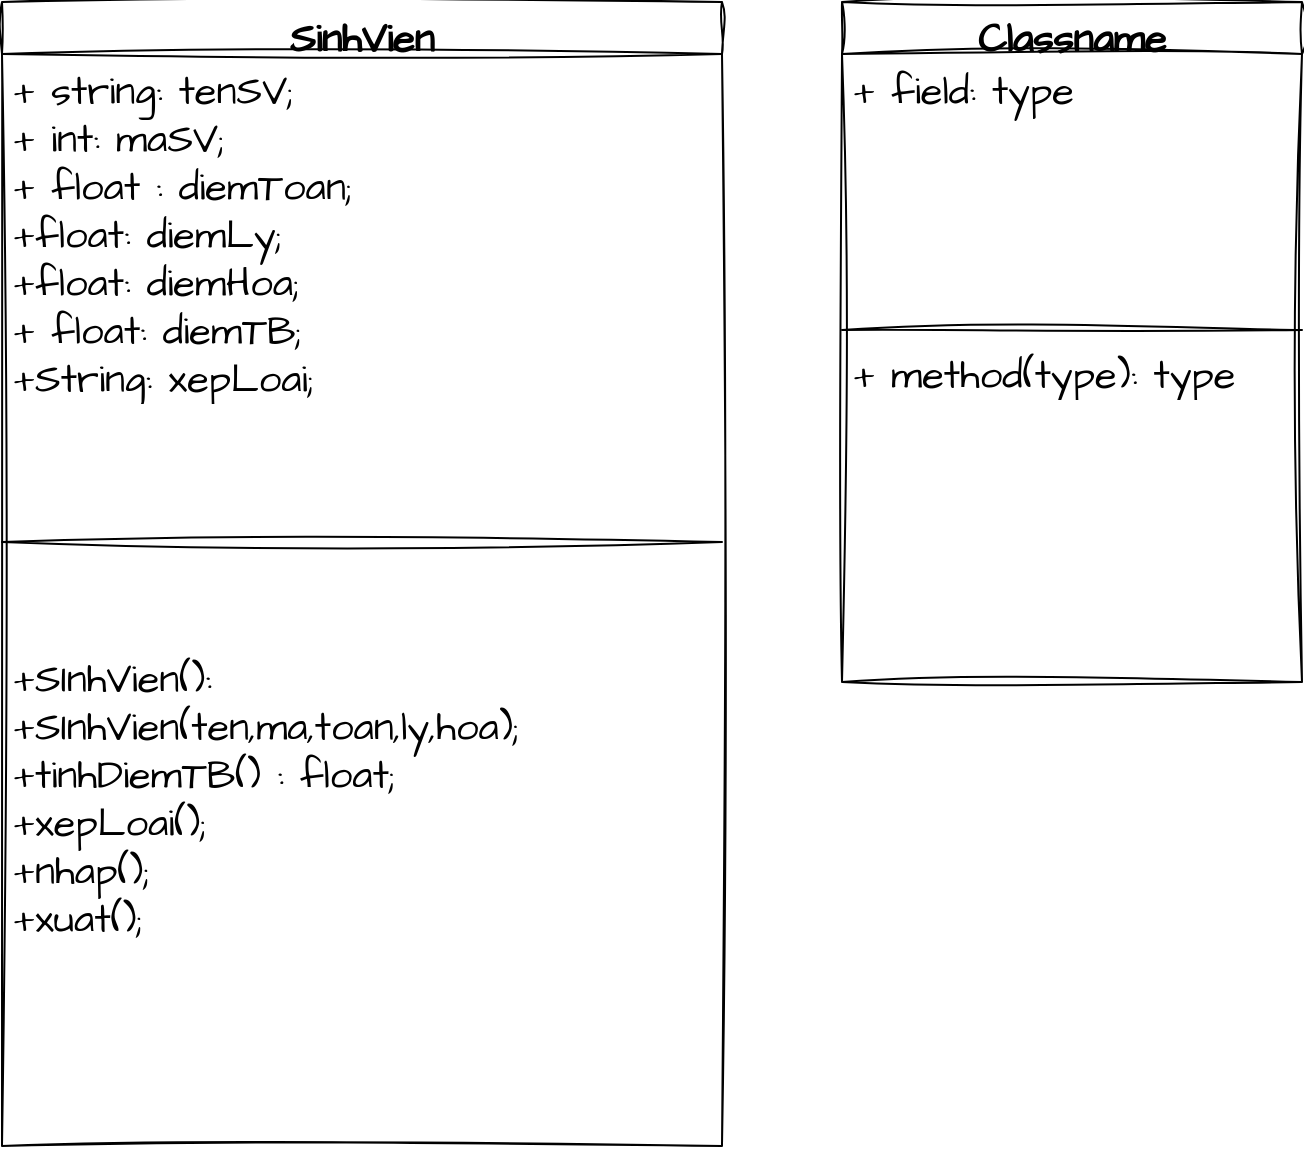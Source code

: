 <mxfile version="21.1.9" type="github">
  <diagram name="Trang-1" id="TPplcCrBMmau0RvHbRAA">
    <mxGraphModel dx="1150" dy="505" grid="1" gridSize="10" guides="1" tooltips="1" connect="1" arrows="1" fold="1" page="1" pageScale="1" pageWidth="850" pageHeight="1100" math="0" shadow="0">
      <root>
        <mxCell id="0" />
        <mxCell id="1" parent="0" />
        <mxCell id="AesQ79Y84NSE2rtG8ii--1" value="SinhVien" style="swimlane;fontStyle=1;align=center;verticalAlign=top;childLayout=stackLayout;horizontal=1;startSize=26;horizontalStack=0;resizeParent=1;resizeParentMax=0;resizeLast=0;collapsible=1;marginBottom=0;whiteSpace=wrap;html=1;sketch=1;hachureGap=4;jiggle=2;curveFitting=1;fontFamily=Architects Daughter;fontSource=https%3A%2F%2Ffonts.googleapis.com%2Fcss%3Ffamily%3DArchitects%2BDaughter;fontSize=20;" parent="1" vertex="1">
          <mxGeometry x="140" y="10" width="360" height="572" as="geometry" />
        </mxCell>
        <mxCell id="AesQ79Y84NSE2rtG8ii--2" value="+ string: tenSV;&amp;nbsp;&lt;br&gt;+ int: maSV;&lt;br&gt;+ float : diemToan;&lt;br&gt;+float: diemLy;&lt;br&gt;+float: diemHoa;&lt;br&gt;+ float: diemTB;&lt;br&gt;+String: xepLoai;" style="text;strokeColor=none;fillColor=none;align=left;verticalAlign=top;spacingLeft=4;spacingRight=4;overflow=hidden;rotatable=0;points=[[0,0.5],[1,0.5]];portConstraint=eastwest;whiteSpace=wrap;html=1;fontSize=20;fontFamily=Architects Daughter;" parent="AesQ79Y84NSE2rtG8ii--1" vertex="1">
          <mxGeometry y="26" width="360" height="194" as="geometry" />
        </mxCell>
        <mxCell id="AesQ79Y84NSE2rtG8ii--3" value="" style="line;strokeWidth=1;fillColor=none;align=left;verticalAlign=middle;spacingTop=-1;spacingLeft=3;spacingRight=3;rotatable=0;labelPosition=right;points=[];portConstraint=eastwest;strokeColor=inherit;sketch=1;hachureGap=4;jiggle=2;curveFitting=1;fontFamily=Architects Daughter;fontSource=https%3A%2F%2Ffonts.googleapis.com%2Fcss%3Ffamily%3DArchitects%2BDaughter;fontSize=20;" parent="AesQ79Y84NSE2rtG8ii--1" vertex="1">
          <mxGeometry y="220" width="360" height="100" as="geometry" />
        </mxCell>
        <mxCell id="AesQ79Y84NSE2rtG8ii--4" value="+SInhVien():&lt;br&gt;+SInhVien(ten,ma,toan,ly,hoa);&lt;br&gt;+tinhDiemTB() : float;&lt;br&gt;+xepLoai();&lt;br&gt;+nhap();&lt;br&gt;+xuat();&lt;br&gt;&amp;nbsp;" style="text;strokeColor=none;fillColor=none;align=left;verticalAlign=top;spacingLeft=4;spacingRight=4;overflow=hidden;rotatable=0;points=[[0,0.5],[1,0.5]];portConstraint=eastwest;whiteSpace=wrap;html=1;fontSize=20;fontFamily=Architects Daughter;" parent="AesQ79Y84NSE2rtG8ii--1" vertex="1">
          <mxGeometry y="320" width="360" height="252" as="geometry" />
        </mxCell>
        <mxCell id="_xOzjPGfDOkgs5k5t9EU-1" value="Classname" style="swimlane;fontStyle=1;align=center;verticalAlign=top;childLayout=stackLayout;horizontal=1;startSize=26;horizontalStack=0;resizeParent=1;resizeParentMax=0;resizeLast=0;collapsible=1;marginBottom=0;whiteSpace=wrap;html=1;sketch=1;hachureGap=4;jiggle=2;curveFitting=1;fontFamily=Architects Daughter;fontSource=https%3A%2F%2Ffonts.googleapis.com%2Fcss%3Ffamily%3DArchitects%2BDaughter;fontSize=20;" vertex="1" parent="1">
          <mxGeometry x="560" y="10" width="230" height="340" as="geometry" />
        </mxCell>
        <mxCell id="_xOzjPGfDOkgs5k5t9EU-2" value="+ field: type&lt;br&gt;&lt;br&gt;&lt;br&gt;" style="text;strokeColor=none;fillColor=none;align=left;verticalAlign=top;spacingLeft=4;spacingRight=4;overflow=hidden;rotatable=0;points=[[0,0.5],[1,0.5]];portConstraint=eastwest;whiteSpace=wrap;html=1;fontSize=20;fontFamily=Architects Daughter;" vertex="1" parent="_xOzjPGfDOkgs5k5t9EU-1">
          <mxGeometry y="26" width="230" height="134" as="geometry" />
        </mxCell>
        <mxCell id="_xOzjPGfDOkgs5k5t9EU-3" value="" style="line;strokeWidth=1;fillColor=none;align=left;verticalAlign=middle;spacingTop=-1;spacingLeft=3;spacingRight=3;rotatable=0;labelPosition=right;points=[];portConstraint=eastwest;strokeColor=inherit;sketch=1;hachureGap=4;jiggle=2;curveFitting=1;fontFamily=Architects Daughter;fontSource=https%3A%2F%2Ffonts.googleapis.com%2Fcss%3Ffamily%3DArchitects%2BDaughter;fontSize=20;" vertex="1" parent="_xOzjPGfDOkgs5k5t9EU-1">
          <mxGeometry y="160" width="230" height="8" as="geometry" />
        </mxCell>
        <mxCell id="_xOzjPGfDOkgs5k5t9EU-4" value="+ method(type): type" style="text;strokeColor=none;fillColor=none;align=left;verticalAlign=top;spacingLeft=4;spacingRight=4;overflow=hidden;rotatable=0;points=[[0,0.5],[1,0.5]];portConstraint=eastwest;whiteSpace=wrap;html=1;fontSize=20;fontFamily=Architects Daughter;" vertex="1" parent="_xOzjPGfDOkgs5k5t9EU-1">
          <mxGeometry y="168" width="230" height="172" as="geometry" />
        </mxCell>
      </root>
    </mxGraphModel>
  </diagram>
</mxfile>
